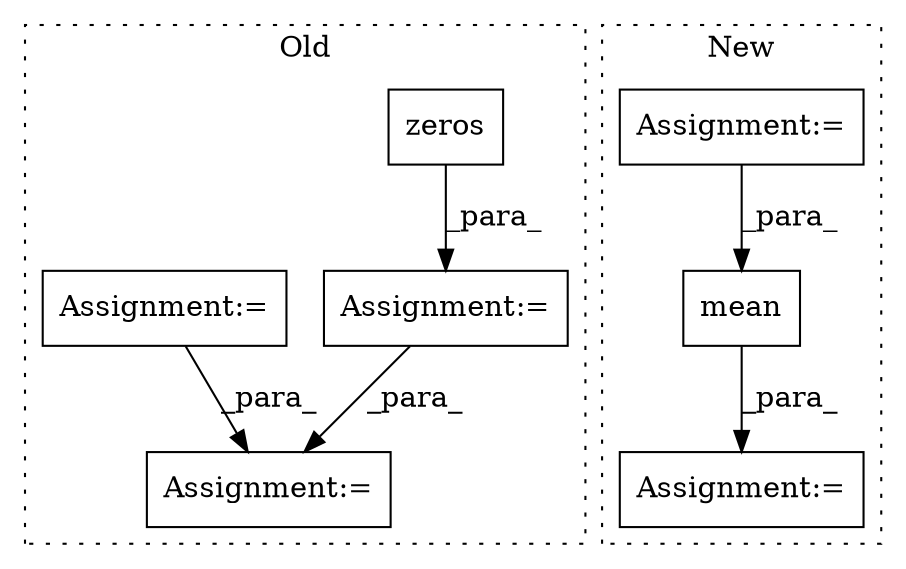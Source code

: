 digraph G {
subgraph cluster0 {
1 [label="zeros" a="32" s="3347,3400" l="11,1" shape="box"];
3 [label="Assignment:=" a="7" s="3340" l="1" shape="box"];
5 [label="Assignment:=" a="7" s="5481" l="1" shape="box"];
6 [label="Assignment:=" a="7" s="3420" l="1" shape="box"];
label = "Old";
style="dotted";
}
subgraph cluster1 {
2 [label="mean" a="32" s="5294,5374" l="5,1" shape="box"];
4 [label="Assignment:=" a="7" s="5287" l="1" shape="box"];
7 [label="Assignment:=" a="7" s="4713" l="1" shape="box"];
label = "New";
style="dotted";
}
1 -> 3 [label="_para_"];
2 -> 4 [label="_para_"];
3 -> 5 [label="_para_"];
6 -> 5 [label="_para_"];
7 -> 2 [label="_para_"];
}